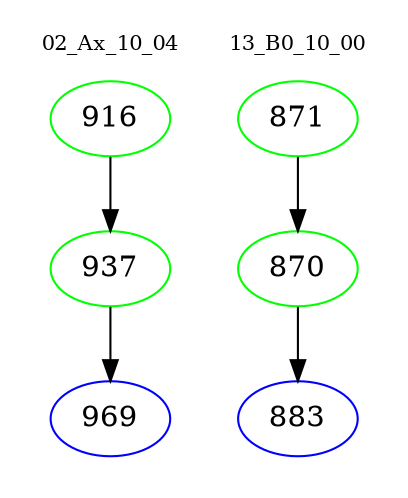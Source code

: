 digraph{
subgraph cluster_0 {
color = white
label = "02_Ax_10_04";
fontsize=10;
T0_916 [label="916", color="green"]
T0_916 -> T0_937 [color="black"]
T0_937 [label="937", color="green"]
T0_937 -> T0_969 [color="black"]
T0_969 [label="969", color="blue"]
}
subgraph cluster_1 {
color = white
label = "13_B0_10_00";
fontsize=10;
T1_871 [label="871", color="green"]
T1_871 -> T1_870 [color="black"]
T1_870 [label="870", color="green"]
T1_870 -> T1_883 [color="black"]
T1_883 [label="883", color="blue"]
}
}
